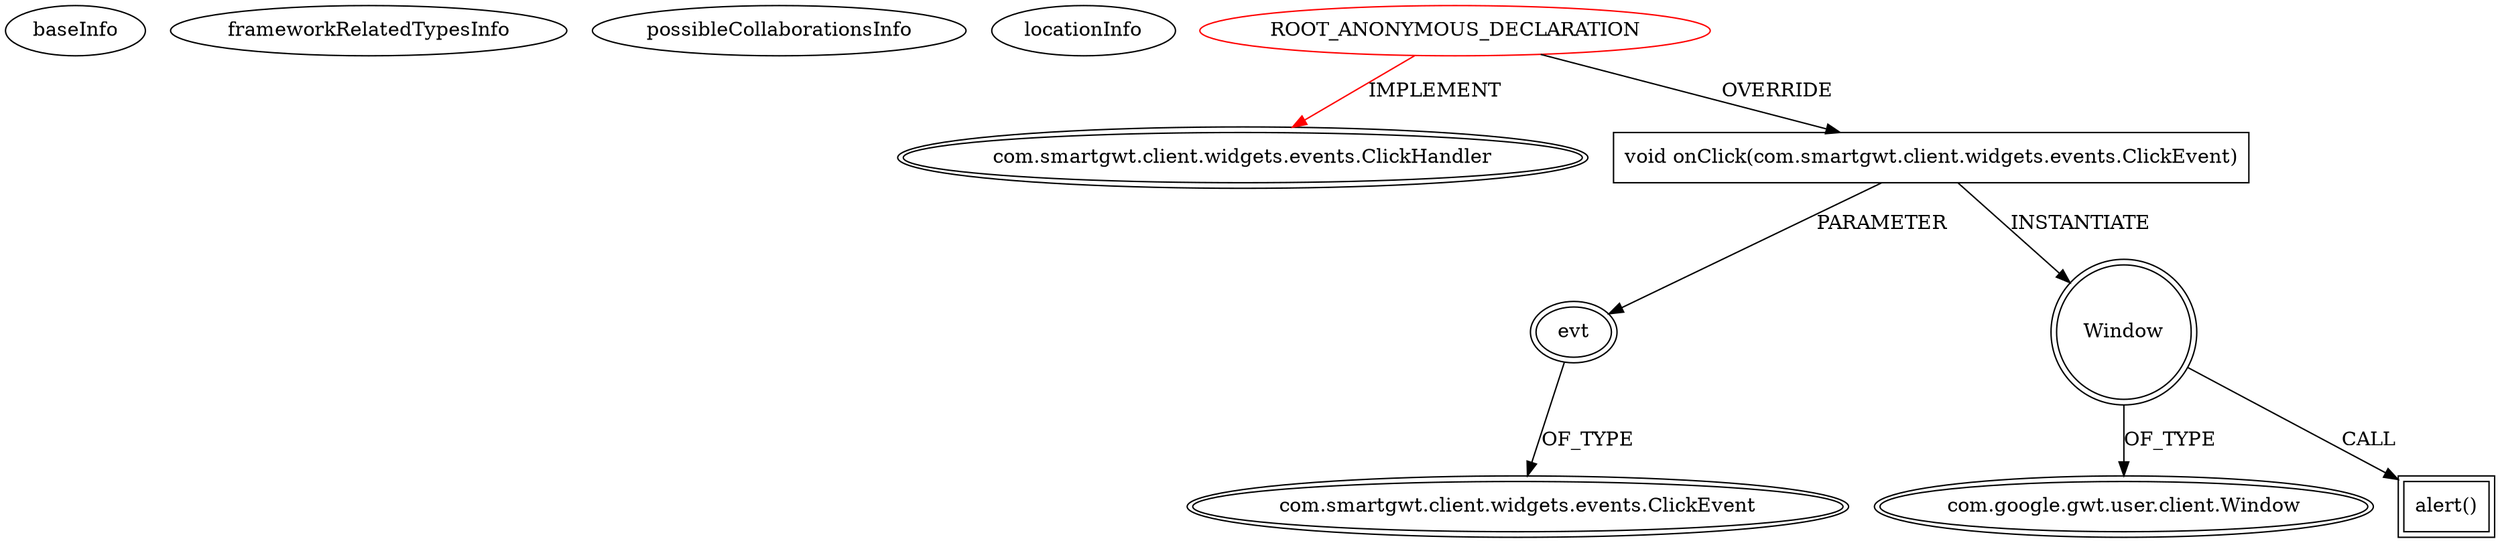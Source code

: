 digraph {
baseInfo[graphId=352,category="extension_graph",isAnonymous=true,possibleRelation=false]
frameworkRelatedTypesInfo[0="com.smartgwt.client.widgets.events.ClickHandler"]
possibleCollaborationsInfo[]
locationInfo[projectName="Namrack-TeachToLearn",filePath="/Namrack-TeachToLearn/TeachToLearn-master/TeachToLearn/src/ttl/client/layout/MainLayout.java",contextSignature="void createMiddleBar()",graphId="352"]
0[label="ROOT_ANONYMOUS_DECLARATION",vertexType="ROOT_ANONYMOUS_DECLARATION",isFrameworkType=false,color=red]
1[label="com.smartgwt.client.widgets.events.ClickHandler",vertexType="FRAMEWORK_INTERFACE_TYPE",isFrameworkType=true,peripheries=2]
5[label="void onClick(com.smartgwt.client.widgets.events.ClickEvent)",vertexType="OVERRIDING_METHOD_DECLARATION",isFrameworkType=false,shape=box]
6[label="evt",vertexType="PARAMETER_DECLARATION",isFrameworkType=true,peripheries=2]
7[label="com.smartgwt.client.widgets.events.ClickEvent",vertexType="FRAMEWORK_CLASS_TYPE",isFrameworkType=true,peripheries=2]
8[label="Window",vertexType="VARIABLE_EXPRESION",isFrameworkType=true,peripheries=2,shape=circle]
10[label="com.google.gwt.user.client.Window",vertexType="FRAMEWORK_CLASS_TYPE",isFrameworkType=true,peripheries=2]
9[label="alert()",vertexType="INSIDE_CALL",isFrameworkType=true,peripheries=2,shape=box]
0->1[label="IMPLEMENT",color=red]
0->5[label="OVERRIDE"]
6->7[label="OF_TYPE"]
5->6[label="PARAMETER"]
5->8[label="INSTANTIATE"]
8->10[label="OF_TYPE"]
8->9[label="CALL"]
}
